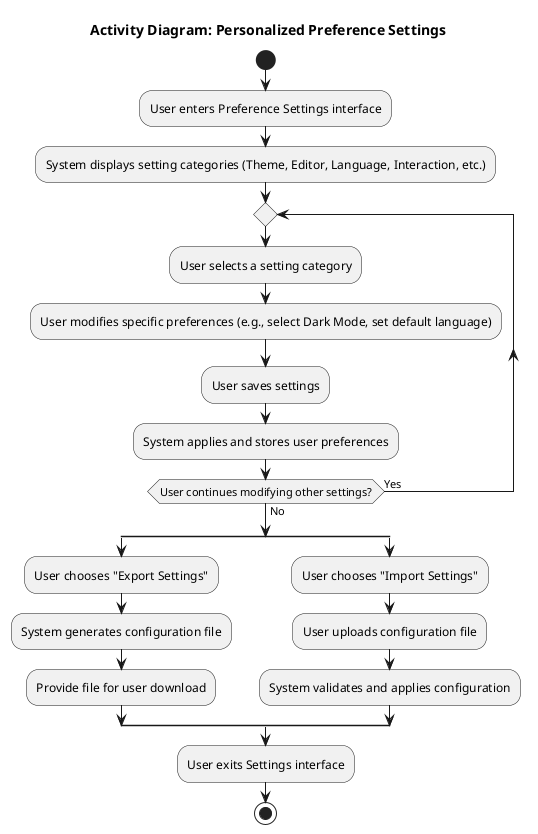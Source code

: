 @startuml
title Activity Diagram: Personalized Preference Settings

start
:User enters Preference Settings interface;
:System displays setting categories (Theme, Editor, Language, Interaction, etc.);
repeat
  :User selects a setting category;
  :User modifies specific preferences (e.g., select Dark Mode, set default language);
  :User saves settings;
  :System applies and stores user preferences;
repeat while (User continues modifying other settings?) is (Yes) not (No)
split
 :User chooses "Export Settings";
 :System generates configuration file;
 :Provide file for user download;
split again
 :User chooses "Import Settings";
 :User uploads configuration file;
 :System validates and applies configuration;
endsplit
:User exits Settings interface;
stop

@enduml